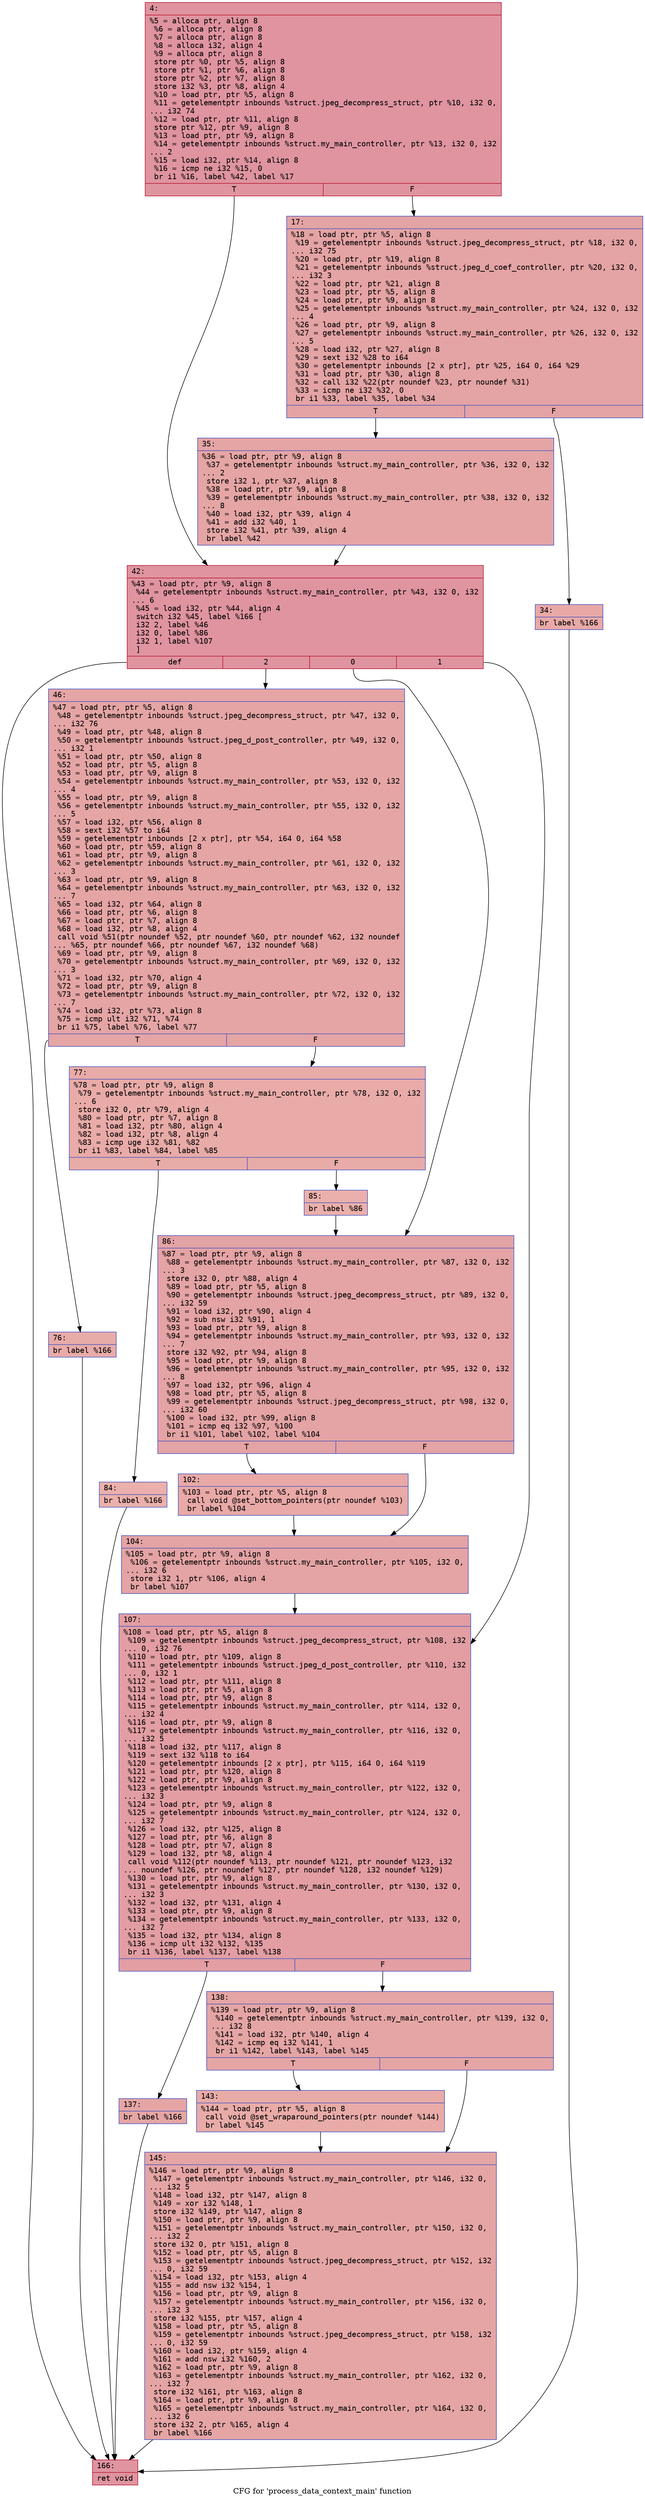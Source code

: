 digraph "CFG for 'process_data_context_main' function" {
	label="CFG for 'process_data_context_main' function";

	Node0x600000829900 [shape=record,color="#b70d28ff", style=filled, fillcolor="#b70d2870" fontname="Courier",label="{4:\l|  %5 = alloca ptr, align 8\l  %6 = alloca ptr, align 8\l  %7 = alloca ptr, align 8\l  %8 = alloca i32, align 4\l  %9 = alloca ptr, align 8\l  store ptr %0, ptr %5, align 8\l  store ptr %1, ptr %6, align 8\l  store ptr %2, ptr %7, align 8\l  store i32 %3, ptr %8, align 4\l  %10 = load ptr, ptr %5, align 8\l  %11 = getelementptr inbounds %struct.jpeg_decompress_struct, ptr %10, i32 0,\l... i32 74\l  %12 = load ptr, ptr %11, align 8\l  store ptr %12, ptr %9, align 8\l  %13 = load ptr, ptr %9, align 8\l  %14 = getelementptr inbounds %struct.my_main_controller, ptr %13, i32 0, i32\l... 2\l  %15 = load i32, ptr %14, align 8\l  %16 = icmp ne i32 %15, 0\l  br i1 %16, label %42, label %17\l|{<s0>T|<s1>F}}"];
	Node0x600000829900:s0 -> Node0x600000829a40[tooltip="4 -> 42\nProbability 62.50%" ];
	Node0x600000829900:s1 -> Node0x600000829950[tooltip="4 -> 17\nProbability 37.50%" ];
	Node0x600000829950 [shape=record,color="#3d50c3ff", style=filled, fillcolor="#c32e3170" fontname="Courier",label="{17:\l|  %18 = load ptr, ptr %5, align 8\l  %19 = getelementptr inbounds %struct.jpeg_decompress_struct, ptr %18, i32 0,\l... i32 75\l  %20 = load ptr, ptr %19, align 8\l  %21 = getelementptr inbounds %struct.jpeg_d_coef_controller, ptr %20, i32 0,\l... i32 3\l  %22 = load ptr, ptr %21, align 8\l  %23 = load ptr, ptr %5, align 8\l  %24 = load ptr, ptr %9, align 8\l  %25 = getelementptr inbounds %struct.my_main_controller, ptr %24, i32 0, i32\l... 4\l  %26 = load ptr, ptr %9, align 8\l  %27 = getelementptr inbounds %struct.my_main_controller, ptr %26, i32 0, i32\l... 5\l  %28 = load i32, ptr %27, align 8\l  %29 = sext i32 %28 to i64\l  %30 = getelementptr inbounds [2 x ptr], ptr %25, i64 0, i64 %29\l  %31 = load ptr, ptr %30, align 8\l  %32 = call i32 %22(ptr noundef %23, ptr noundef %31)\l  %33 = icmp ne i32 %32, 0\l  br i1 %33, label %35, label %34\l|{<s0>T|<s1>F}}"];
	Node0x600000829950:s0 -> Node0x6000008299f0[tooltip="17 -> 35\nProbability 62.50%" ];
	Node0x600000829950:s1 -> Node0x6000008299a0[tooltip="17 -> 34\nProbability 37.50%" ];
	Node0x6000008299a0 [shape=record,color="#3d50c3ff", style=filled, fillcolor="#ca3b3770" fontname="Courier",label="{34:\l|  br label %166\l}"];
	Node0x6000008299a0 -> Node0x600000829ea0[tooltip="34 -> 166\nProbability 100.00%" ];
	Node0x6000008299f0 [shape=record,color="#3d50c3ff", style=filled, fillcolor="#c5333470" fontname="Courier",label="{35:\l|  %36 = load ptr, ptr %9, align 8\l  %37 = getelementptr inbounds %struct.my_main_controller, ptr %36, i32 0, i32\l... 2\l  store i32 1, ptr %37, align 8\l  %38 = load ptr, ptr %9, align 8\l  %39 = getelementptr inbounds %struct.my_main_controller, ptr %38, i32 0, i32\l... 8\l  %40 = load i32, ptr %39, align 4\l  %41 = add i32 %40, 1\l  store i32 %41, ptr %39, align 4\l  br label %42\l}"];
	Node0x6000008299f0 -> Node0x600000829a40[tooltip="35 -> 42\nProbability 100.00%" ];
	Node0x600000829a40 [shape=record,color="#b70d28ff", style=filled, fillcolor="#b70d2870" fontname="Courier",label="{42:\l|  %43 = load ptr, ptr %9, align 8\l  %44 = getelementptr inbounds %struct.my_main_controller, ptr %43, i32 0, i32\l... 6\l  %45 = load i32, ptr %44, align 4\l  switch i32 %45, label %166 [\l    i32 2, label %46\l    i32 0, label %86\l    i32 1, label %107\l  ]\l|{<s0>def|<s1>2|<s2>0|<s3>1}}"];
	Node0x600000829a40:s0 -> Node0x600000829ea0[tooltip="42 -> 166\nProbability 25.00%" ];
	Node0x600000829a40:s1 -> Node0x600000829a90[tooltip="42 -> 46\nProbability 25.00%" ];
	Node0x600000829a40:s2 -> Node0x600000829c20[tooltip="42 -> 86\nProbability 25.00%" ];
	Node0x600000829a40:s3 -> Node0x600000829d10[tooltip="42 -> 107\nProbability 25.00%" ];
	Node0x600000829a90 [shape=record,color="#3d50c3ff", style=filled, fillcolor="#c5333470" fontname="Courier",label="{46:\l|  %47 = load ptr, ptr %5, align 8\l  %48 = getelementptr inbounds %struct.jpeg_decompress_struct, ptr %47, i32 0,\l... i32 76\l  %49 = load ptr, ptr %48, align 8\l  %50 = getelementptr inbounds %struct.jpeg_d_post_controller, ptr %49, i32 0,\l... i32 1\l  %51 = load ptr, ptr %50, align 8\l  %52 = load ptr, ptr %5, align 8\l  %53 = load ptr, ptr %9, align 8\l  %54 = getelementptr inbounds %struct.my_main_controller, ptr %53, i32 0, i32\l... 4\l  %55 = load ptr, ptr %9, align 8\l  %56 = getelementptr inbounds %struct.my_main_controller, ptr %55, i32 0, i32\l... 5\l  %57 = load i32, ptr %56, align 8\l  %58 = sext i32 %57 to i64\l  %59 = getelementptr inbounds [2 x ptr], ptr %54, i64 0, i64 %58\l  %60 = load ptr, ptr %59, align 8\l  %61 = load ptr, ptr %9, align 8\l  %62 = getelementptr inbounds %struct.my_main_controller, ptr %61, i32 0, i32\l... 3\l  %63 = load ptr, ptr %9, align 8\l  %64 = getelementptr inbounds %struct.my_main_controller, ptr %63, i32 0, i32\l... 7\l  %65 = load i32, ptr %64, align 8\l  %66 = load ptr, ptr %6, align 8\l  %67 = load ptr, ptr %7, align 8\l  %68 = load i32, ptr %8, align 4\l  call void %51(ptr noundef %52, ptr noundef %60, ptr noundef %62, i32 noundef\l... %65, ptr noundef %66, ptr noundef %67, i32 noundef %68)\l  %69 = load ptr, ptr %9, align 8\l  %70 = getelementptr inbounds %struct.my_main_controller, ptr %69, i32 0, i32\l... 3\l  %71 = load i32, ptr %70, align 4\l  %72 = load ptr, ptr %9, align 8\l  %73 = getelementptr inbounds %struct.my_main_controller, ptr %72, i32 0, i32\l... 7\l  %74 = load i32, ptr %73, align 8\l  %75 = icmp ult i32 %71, %74\l  br i1 %75, label %76, label %77\l|{<s0>T|<s1>F}}"];
	Node0x600000829a90:s0 -> Node0x600000829ae0[tooltip="46 -> 76\nProbability 50.00%" ];
	Node0x600000829a90:s1 -> Node0x600000829b30[tooltip="46 -> 77\nProbability 50.00%" ];
	Node0x600000829ae0 [shape=record,color="#3d50c3ff", style=filled, fillcolor="#cc403a70" fontname="Courier",label="{76:\l|  br label %166\l}"];
	Node0x600000829ae0 -> Node0x600000829ea0[tooltip="76 -> 166\nProbability 100.00%" ];
	Node0x600000829b30 [shape=record,color="#3d50c3ff", style=filled, fillcolor="#cc403a70" fontname="Courier",label="{77:\l|  %78 = load ptr, ptr %9, align 8\l  %79 = getelementptr inbounds %struct.my_main_controller, ptr %78, i32 0, i32\l... 6\l  store i32 0, ptr %79, align 4\l  %80 = load ptr, ptr %7, align 8\l  %81 = load i32, ptr %80, align 4\l  %82 = load i32, ptr %8, align 4\l  %83 = icmp uge i32 %81, %82\l  br i1 %83, label %84, label %85\l|{<s0>T|<s1>F}}"];
	Node0x600000829b30:s0 -> Node0x600000829b80[tooltip="77 -> 84\nProbability 50.00%" ];
	Node0x600000829b30:s1 -> Node0x600000829bd0[tooltip="77 -> 85\nProbability 50.00%" ];
	Node0x600000829b80 [shape=record,color="#3d50c3ff", style=filled, fillcolor="#d24b4070" fontname="Courier",label="{84:\l|  br label %166\l}"];
	Node0x600000829b80 -> Node0x600000829ea0[tooltip="84 -> 166\nProbability 100.00%" ];
	Node0x600000829bd0 [shape=record,color="#3d50c3ff", style=filled, fillcolor="#d24b4070" fontname="Courier",label="{85:\l|  br label %86\l}"];
	Node0x600000829bd0 -> Node0x600000829c20[tooltip="85 -> 86\nProbability 100.00%" ];
	Node0x600000829c20 [shape=record,color="#3d50c3ff", style=filled, fillcolor="#c32e3170" fontname="Courier",label="{86:\l|  %87 = load ptr, ptr %9, align 8\l  %88 = getelementptr inbounds %struct.my_main_controller, ptr %87, i32 0, i32\l... 3\l  store i32 0, ptr %88, align 4\l  %89 = load ptr, ptr %5, align 8\l  %90 = getelementptr inbounds %struct.jpeg_decompress_struct, ptr %89, i32 0,\l... i32 59\l  %91 = load i32, ptr %90, align 4\l  %92 = sub nsw i32 %91, 1\l  %93 = load ptr, ptr %9, align 8\l  %94 = getelementptr inbounds %struct.my_main_controller, ptr %93, i32 0, i32\l... 7\l  store i32 %92, ptr %94, align 8\l  %95 = load ptr, ptr %9, align 8\l  %96 = getelementptr inbounds %struct.my_main_controller, ptr %95, i32 0, i32\l... 8\l  %97 = load i32, ptr %96, align 4\l  %98 = load ptr, ptr %5, align 8\l  %99 = getelementptr inbounds %struct.jpeg_decompress_struct, ptr %98, i32 0,\l... i32 60\l  %100 = load i32, ptr %99, align 8\l  %101 = icmp eq i32 %97, %100\l  br i1 %101, label %102, label %104\l|{<s0>T|<s1>F}}"];
	Node0x600000829c20:s0 -> Node0x600000829c70[tooltip="86 -> 102\nProbability 50.00%" ];
	Node0x600000829c20:s1 -> Node0x600000829cc0[tooltip="86 -> 104\nProbability 50.00%" ];
	Node0x600000829c70 [shape=record,color="#3d50c3ff", style=filled, fillcolor="#ca3b3770" fontname="Courier",label="{102:\l|  %103 = load ptr, ptr %5, align 8\l  call void @set_bottom_pointers(ptr noundef %103)\l  br label %104\l}"];
	Node0x600000829c70 -> Node0x600000829cc0[tooltip="102 -> 104\nProbability 100.00%" ];
	Node0x600000829cc0 [shape=record,color="#3d50c3ff", style=filled, fillcolor="#c32e3170" fontname="Courier",label="{104:\l|  %105 = load ptr, ptr %9, align 8\l  %106 = getelementptr inbounds %struct.my_main_controller, ptr %105, i32 0,\l... i32 6\l  store i32 1, ptr %106, align 4\l  br label %107\l}"];
	Node0x600000829cc0 -> Node0x600000829d10[tooltip="104 -> 107\nProbability 100.00%" ];
	Node0x600000829d10 [shape=record,color="#3d50c3ff", style=filled, fillcolor="#be242e70" fontname="Courier",label="{107:\l|  %108 = load ptr, ptr %5, align 8\l  %109 = getelementptr inbounds %struct.jpeg_decompress_struct, ptr %108, i32\l... 0, i32 76\l  %110 = load ptr, ptr %109, align 8\l  %111 = getelementptr inbounds %struct.jpeg_d_post_controller, ptr %110, i32\l... 0, i32 1\l  %112 = load ptr, ptr %111, align 8\l  %113 = load ptr, ptr %5, align 8\l  %114 = load ptr, ptr %9, align 8\l  %115 = getelementptr inbounds %struct.my_main_controller, ptr %114, i32 0,\l... i32 4\l  %116 = load ptr, ptr %9, align 8\l  %117 = getelementptr inbounds %struct.my_main_controller, ptr %116, i32 0,\l... i32 5\l  %118 = load i32, ptr %117, align 8\l  %119 = sext i32 %118 to i64\l  %120 = getelementptr inbounds [2 x ptr], ptr %115, i64 0, i64 %119\l  %121 = load ptr, ptr %120, align 8\l  %122 = load ptr, ptr %9, align 8\l  %123 = getelementptr inbounds %struct.my_main_controller, ptr %122, i32 0,\l... i32 3\l  %124 = load ptr, ptr %9, align 8\l  %125 = getelementptr inbounds %struct.my_main_controller, ptr %124, i32 0,\l... i32 7\l  %126 = load i32, ptr %125, align 8\l  %127 = load ptr, ptr %6, align 8\l  %128 = load ptr, ptr %7, align 8\l  %129 = load i32, ptr %8, align 4\l  call void %112(ptr noundef %113, ptr noundef %121, ptr noundef %123, i32\l... noundef %126, ptr noundef %127, ptr noundef %128, i32 noundef %129)\l  %130 = load ptr, ptr %9, align 8\l  %131 = getelementptr inbounds %struct.my_main_controller, ptr %130, i32 0,\l... i32 3\l  %132 = load i32, ptr %131, align 4\l  %133 = load ptr, ptr %9, align 8\l  %134 = getelementptr inbounds %struct.my_main_controller, ptr %133, i32 0,\l... i32 7\l  %135 = load i32, ptr %134, align 8\l  %136 = icmp ult i32 %132, %135\l  br i1 %136, label %137, label %138\l|{<s0>T|<s1>F}}"];
	Node0x600000829d10:s0 -> Node0x600000829d60[tooltip="107 -> 137\nProbability 50.00%" ];
	Node0x600000829d10:s1 -> Node0x600000829db0[tooltip="107 -> 138\nProbability 50.00%" ];
	Node0x600000829d60 [shape=record,color="#3d50c3ff", style=filled, fillcolor="#c5333470" fontname="Courier",label="{137:\l|  br label %166\l}"];
	Node0x600000829d60 -> Node0x600000829ea0[tooltip="137 -> 166\nProbability 100.00%" ];
	Node0x600000829db0 [shape=record,color="#3d50c3ff", style=filled, fillcolor="#c5333470" fontname="Courier",label="{138:\l|  %139 = load ptr, ptr %9, align 8\l  %140 = getelementptr inbounds %struct.my_main_controller, ptr %139, i32 0,\l... i32 8\l  %141 = load i32, ptr %140, align 4\l  %142 = icmp eq i32 %141, 1\l  br i1 %142, label %143, label %145\l|{<s0>T|<s1>F}}"];
	Node0x600000829db0:s0 -> Node0x600000829e00[tooltip="138 -> 143\nProbability 50.00%" ];
	Node0x600000829db0:s1 -> Node0x600000829e50[tooltip="138 -> 145\nProbability 50.00%" ];
	Node0x600000829e00 [shape=record,color="#3d50c3ff", style=filled, fillcolor="#cc403a70" fontname="Courier",label="{143:\l|  %144 = load ptr, ptr %5, align 8\l  call void @set_wraparound_pointers(ptr noundef %144)\l  br label %145\l}"];
	Node0x600000829e00 -> Node0x600000829e50[tooltip="143 -> 145\nProbability 100.00%" ];
	Node0x600000829e50 [shape=record,color="#3d50c3ff", style=filled, fillcolor="#c5333470" fontname="Courier",label="{145:\l|  %146 = load ptr, ptr %9, align 8\l  %147 = getelementptr inbounds %struct.my_main_controller, ptr %146, i32 0,\l... i32 5\l  %148 = load i32, ptr %147, align 8\l  %149 = xor i32 %148, 1\l  store i32 %149, ptr %147, align 8\l  %150 = load ptr, ptr %9, align 8\l  %151 = getelementptr inbounds %struct.my_main_controller, ptr %150, i32 0,\l... i32 2\l  store i32 0, ptr %151, align 8\l  %152 = load ptr, ptr %5, align 8\l  %153 = getelementptr inbounds %struct.jpeg_decompress_struct, ptr %152, i32\l... 0, i32 59\l  %154 = load i32, ptr %153, align 4\l  %155 = add nsw i32 %154, 1\l  %156 = load ptr, ptr %9, align 8\l  %157 = getelementptr inbounds %struct.my_main_controller, ptr %156, i32 0,\l... i32 3\l  store i32 %155, ptr %157, align 4\l  %158 = load ptr, ptr %5, align 8\l  %159 = getelementptr inbounds %struct.jpeg_decompress_struct, ptr %158, i32\l... 0, i32 59\l  %160 = load i32, ptr %159, align 4\l  %161 = add nsw i32 %160, 2\l  %162 = load ptr, ptr %9, align 8\l  %163 = getelementptr inbounds %struct.my_main_controller, ptr %162, i32 0,\l... i32 7\l  store i32 %161, ptr %163, align 8\l  %164 = load ptr, ptr %9, align 8\l  %165 = getelementptr inbounds %struct.my_main_controller, ptr %164, i32 0,\l... i32 6\l  store i32 2, ptr %165, align 4\l  br label %166\l}"];
	Node0x600000829e50 -> Node0x600000829ea0[tooltip="145 -> 166\nProbability 100.00%" ];
	Node0x600000829ea0 [shape=record,color="#b70d28ff", style=filled, fillcolor="#b70d2870" fontname="Courier",label="{166:\l|  ret void\l}"];
}
